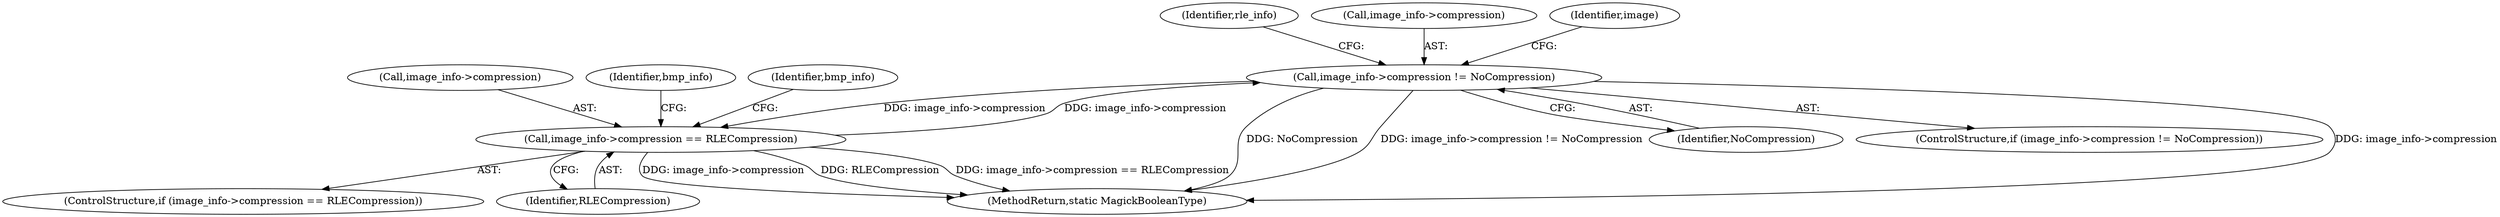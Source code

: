 digraph "0_ImageMagick_4cc6ec8a4197d4c008577127736bf7985d632323@pointer" {
"1001592" [label="(Call,image_info->compression != NoCompression)"];
"1000395" [label="(Call,image_info->compression == RLECompression)"];
"1001592" [label="(Call,image_info->compression != NoCompression)"];
"1002573" [label="(MethodReturn,static MagickBooleanType)"];
"1001596" [label="(Identifier,NoCompression)"];
"1001592" [label="(Call,image_info->compression != NoCompression)"];
"1000396" [label="(Call,image_info->compression)"];
"1001591" [label="(ControlStructure,if (image_info->compression != NoCompression))"];
"1001600" [label="(Identifier,rle_info)"];
"1000402" [label="(Identifier,bmp_info)"];
"1000394" [label="(ControlStructure,if (image_info->compression == RLECompression))"];
"1000407" [label="(Identifier,bmp_info)"];
"1001593" [label="(Call,image_info->compression)"];
"1000395" [label="(Call,image_info->compression == RLECompression)"];
"1000399" [label="(Identifier,RLECompression)"];
"1001683" [label="(Identifier,image)"];
"1001592" -> "1001591"  [label="AST: "];
"1001592" -> "1001596"  [label="CFG: "];
"1001593" -> "1001592"  [label="AST: "];
"1001596" -> "1001592"  [label="AST: "];
"1001600" -> "1001592"  [label="CFG: "];
"1001683" -> "1001592"  [label="CFG: "];
"1001592" -> "1002573"  [label="DDG: image_info->compression"];
"1001592" -> "1002573"  [label="DDG: NoCompression"];
"1001592" -> "1002573"  [label="DDG: image_info->compression != NoCompression"];
"1001592" -> "1000395"  [label="DDG: image_info->compression"];
"1000395" -> "1001592"  [label="DDG: image_info->compression"];
"1000395" -> "1000394"  [label="AST: "];
"1000395" -> "1000399"  [label="CFG: "];
"1000396" -> "1000395"  [label="AST: "];
"1000399" -> "1000395"  [label="AST: "];
"1000402" -> "1000395"  [label="CFG: "];
"1000407" -> "1000395"  [label="CFG: "];
"1000395" -> "1002573"  [label="DDG: image_info->compression"];
"1000395" -> "1002573"  [label="DDG: RLECompression"];
"1000395" -> "1002573"  [label="DDG: image_info->compression == RLECompression"];
}
